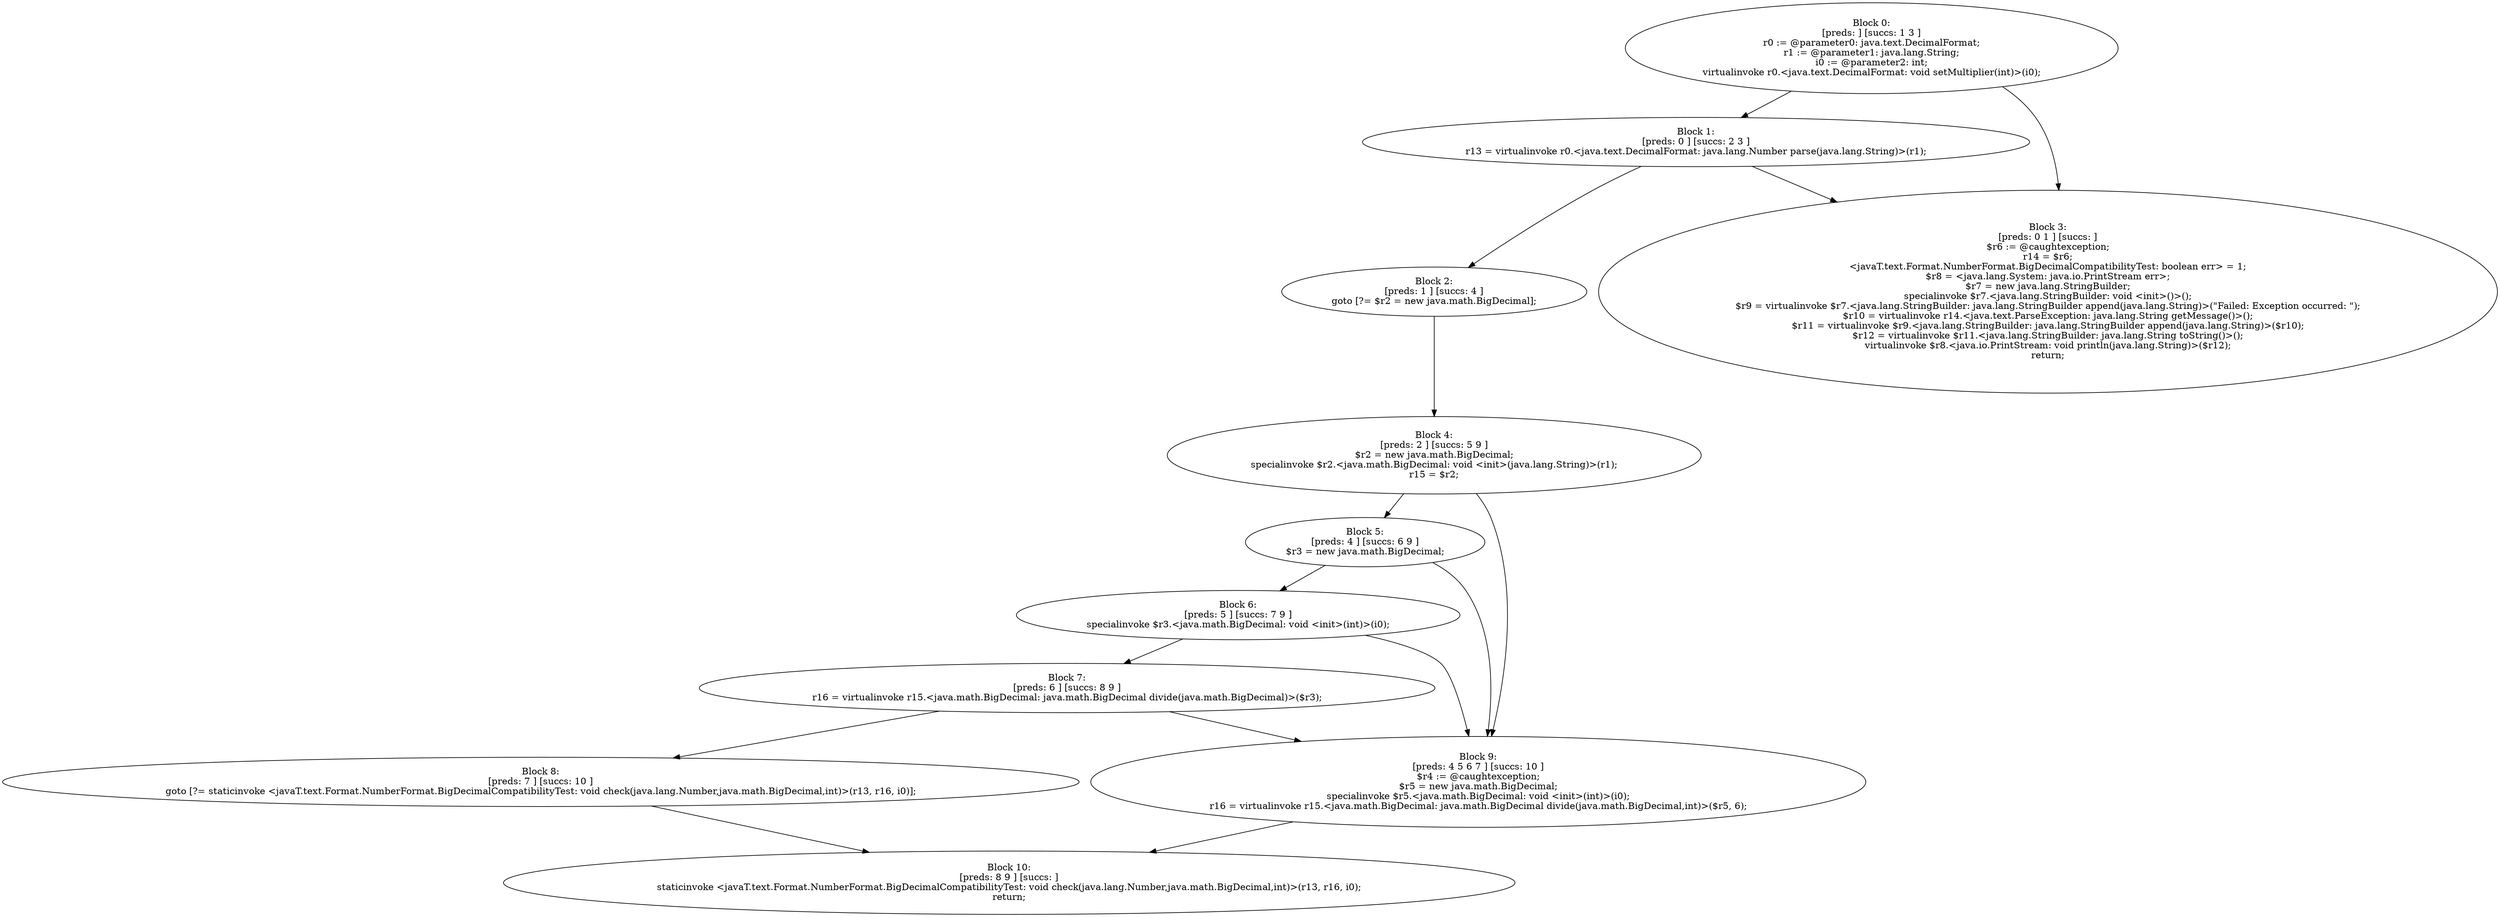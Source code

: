 digraph "unitGraph" {
    "Block 0:
[preds: ] [succs: 1 3 ]
r0 := @parameter0: java.text.DecimalFormat;
r1 := @parameter1: java.lang.String;
i0 := @parameter2: int;
virtualinvoke r0.<java.text.DecimalFormat: void setMultiplier(int)>(i0);
"
    "Block 1:
[preds: 0 ] [succs: 2 3 ]
r13 = virtualinvoke r0.<java.text.DecimalFormat: java.lang.Number parse(java.lang.String)>(r1);
"
    "Block 2:
[preds: 1 ] [succs: 4 ]
goto [?= $r2 = new java.math.BigDecimal];
"
    "Block 3:
[preds: 0 1 ] [succs: ]
$r6 := @caughtexception;
r14 = $r6;
<javaT.text.Format.NumberFormat.BigDecimalCompatibilityTest: boolean err> = 1;
$r8 = <java.lang.System: java.io.PrintStream err>;
$r7 = new java.lang.StringBuilder;
specialinvoke $r7.<java.lang.StringBuilder: void <init>()>();
$r9 = virtualinvoke $r7.<java.lang.StringBuilder: java.lang.StringBuilder append(java.lang.String)>(\"Failed: Exception occurred: \");
$r10 = virtualinvoke r14.<java.text.ParseException: java.lang.String getMessage()>();
$r11 = virtualinvoke $r9.<java.lang.StringBuilder: java.lang.StringBuilder append(java.lang.String)>($r10);
$r12 = virtualinvoke $r11.<java.lang.StringBuilder: java.lang.String toString()>();
virtualinvoke $r8.<java.io.PrintStream: void println(java.lang.String)>($r12);
return;
"
    "Block 4:
[preds: 2 ] [succs: 5 9 ]
$r2 = new java.math.BigDecimal;
specialinvoke $r2.<java.math.BigDecimal: void <init>(java.lang.String)>(r1);
r15 = $r2;
"
    "Block 5:
[preds: 4 ] [succs: 6 9 ]
$r3 = new java.math.BigDecimal;
"
    "Block 6:
[preds: 5 ] [succs: 7 9 ]
specialinvoke $r3.<java.math.BigDecimal: void <init>(int)>(i0);
"
    "Block 7:
[preds: 6 ] [succs: 8 9 ]
r16 = virtualinvoke r15.<java.math.BigDecimal: java.math.BigDecimal divide(java.math.BigDecimal)>($r3);
"
    "Block 8:
[preds: 7 ] [succs: 10 ]
goto [?= staticinvoke <javaT.text.Format.NumberFormat.BigDecimalCompatibilityTest: void check(java.lang.Number,java.math.BigDecimal,int)>(r13, r16, i0)];
"
    "Block 9:
[preds: 4 5 6 7 ] [succs: 10 ]
$r4 := @caughtexception;
$r5 = new java.math.BigDecimal;
specialinvoke $r5.<java.math.BigDecimal: void <init>(int)>(i0);
r16 = virtualinvoke r15.<java.math.BigDecimal: java.math.BigDecimal divide(java.math.BigDecimal,int)>($r5, 6);
"
    "Block 10:
[preds: 8 9 ] [succs: ]
staticinvoke <javaT.text.Format.NumberFormat.BigDecimalCompatibilityTest: void check(java.lang.Number,java.math.BigDecimal,int)>(r13, r16, i0);
return;
"
    "Block 0:
[preds: ] [succs: 1 3 ]
r0 := @parameter0: java.text.DecimalFormat;
r1 := @parameter1: java.lang.String;
i0 := @parameter2: int;
virtualinvoke r0.<java.text.DecimalFormat: void setMultiplier(int)>(i0);
"->"Block 1:
[preds: 0 ] [succs: 2 3 ]
r13 = virtualinvoke r0.<java.text.DecimalFormat: java.lang.Number parse(java.lang.String)>(r1);
";
    "Block 0:
[preds: ] [succs: 1 3 ]
r0 := @parameter0: java.text.DecimalFormat;
r1 := @parameter1: java.lang.String;
i0 := @parameter2: int;
virtualinvoke r0.<java.text.DecimalFormat: void setMultiplier(int)>(i0);
"->"Block 3:
[preds: 0 1 ] [succs: ]
$r6 := @caughtexception;
r14 = $r6;
<javaT.text.Format.NumberFormat.BigDecimalCompatibilityTest: boolean err> = 1;
$r8 = <java.lang.System: java.io.PrintStream err>;
$r7 = new java.lang.StringBuilder;
specialinvoke $r7.<java.lang.StringBuilder: void <init>()>();
$r9 = virtualinvoke $r7.<java.lang.StringBuilder: java.lang.StringBuilder append(java.lang.String)>(\"Failed: Exception occurred: \");
$r10 = virtualinvoke r14.<java.text.ParseException: java.lang.String getMessage()>();
$r11 = virtualinvoke $r9.<java.lang.StringBuilder: java.lang.StringBuilder append(java.lang.String)>($r10);
$r12 = virtualinvoke $r11.<java.lang.StringBuilder: java.lang.String toString()>();
virtualinvoke $r8.<java.io.PrintStream: void println(java.lang.String)>($r12);
return;
";
    "Block 1:
[preds: 0 ] [succs: 2 3 ]
r13 = virtualinvoke r0.<java.text.DecimalFormat: java.lang.Number parse(java.lang.String)>(r1);
"->"Block 2:
[preds: 1 ] [succs: 4 ]
goto [?= $r2 = new java.math.BigDecimal];
";
    "Block 1:
[preds: 0 ] [succs: 2 3 ]
r13 = virtualinvoke r0.<java.text.DecimalFormat: java.lang.Number parse(java.lang.String)>(r1);
"->"Block 3:
[preds: 0 1 ] [succs: ]
$r6 := @caughtexception;
r14 = $r6;
<javaT.text.Format.NumberFormat.BigDecimalCompatibilityTest: boolean err> = 1;
$r8 = <java.lang.System: java.io.PrintStream err>;
$r7 = new java.lang.StringBuilder;
specialinvoke $r7.<java.lang.StringBuilder: void <init>()>();
$r9 = virtualinvoke $r7.<java.lang.StringBuilder: java.lang.StringBuilder append(java.lang.String)>(\"Failed: Exception occurred: \");
$r10 = virtualinvoke r14.<java.text.ParseException: java.lang.String getMessage()>();
$r11 = virtualinvoke $r9.<java.lang.StringBuilder: java.lang.StringBuilder append(java.lang.String)>($r10);
$r12 = virtualinvoke $r11.<java.lang.StringBuilder: java.lang.String toString()>();
virtualinvoke $r8.<java.io.PrintStream: void println(java.lang.String)>($r12);
return;
";
    "Block 2:
[preds: 1 ] [succs: 4 ]
goto [?= $r2 = new java.math.BigDecimal];
"->"Block 4:
[preds: 2 ] [succs: 5 9 ]
$r2 = new java.math.BigDecimal;
specialinvoke $r2.<java.math.BigDecimal: void <init>(java.lang.String)>(r1);
r15 = $r2;
";
    "Block 4:
[preds: 2 ] [succs: 5 9 ]
$r2 = new java.math.BigDecimal;
specialinvoke $r2.<java.math.BigDecimal: void <init>(java.lang.String)>(r1);
r15 = $r2;
"->"Block 5:
[preds: 4 ] [succs: 6 9 ]
$r3 = new java.math.BigDecimal;
";
    "Block 4:
[preds: 2 ] [succs: 5 9 ]
$r2 = new java.math.BigDecimal;
specialinvoke $r2.<java.math.BigDecimal: void <init>(java.lang.String)>(r1);
r15 = $r2;
"->"Block 9:
[preds: 4 5 6 7 ] [succs: 10 ]
$r4 := @caughtexception;
$r5 = new java.math.BigDecimal;
specialinvoke $r5.<java.math.BigDecimal: void <init>(int)>(i0);
r16 = virtualinvoke r15.<java.math.BigDecimal: java.math.BigDecimal divide(java.math.BigDecimal,int)>($r5, 6);
";
    "Block 5:
[preds: 4 ] [succs: 6 9 ]
$r3 = new java.math.BigDecimal;
"->"Block 6:
[preds: 5 ] [succs: 7 9 ]
specialinvoke $r3.<java.math.BigDecimal: void <init>(int)>(i0);
";
    "Block 5:
[preds: 4 ] [succs: 6 9 ]
$r3 = new java.math.BigDecimal;
"->"Block 9:
[preds: 4 5 6 7 ] [succs: 10 ]
$r4 := @caughtexception;
$r5 = new java.math.BigDecimal;
specialinvoke $r5.<java.math.BigDecimal: void <init>(int)>(i0);
r16 = virtualinvoke r15.<java.math.BigDecimal: java.math.BigDecimal divide(java.math.BigDecimal,int)>($r5, 6);
";
    "Block 6:
[preds: 5 ] [succs: 7 9 ]
specialinvoke $r3.<java.math.BigDecimal: void <init>(int)>(i0);
"->"Block 7:
[preds: 6 ] [succs: 8 9 ]
r16 = virtualinvoke r15.<java.math.BigDecimal: java.math.BigDecimal divide(java.math.BigDecimal)>($r3);
";
    "Block 6:
[preds: 5 ] [succs: 7 9 ]
specialinvoke $r3.<java.math.BigDecimal: void <init>(int)>(i0);
"->"Block 9:
[preds: 4 5 6 7 ] [succs: 10 ]
$r4 := @caughtexception;
$r5 = new java.math.BigDecimal;
specialinvoke $r5.<java.math.BigDecimal: void <init>(int)>(i0);
r16 = virtualinvoke r15.<java.math.BigDecimal: java.math.BigDecimal divide(java.math.BigDecimal,int)>($r5, 6);
";
    "Block 7:
[preds: 6 ] [succs: 8 9 ]
r16 = virtualinvoke r15.<java.math.BigDecimal: java.math.BigDecimal divide(java.math.BigDecimal)>($r3);
"->"Block 8:
[preds: 7 ] [succs: 10 ]
goto [?= staticinvoke <javaT.text.Format.NumberFormat.BigDecimalCompatibilityTest: void check(java.lang.Number,java.math.BigDecimal,int)>(r13, r16, i0)];
";
    "Block 7:
[preds: 6 ] [succs: 8 9 ]
r16 = virtualinvoke r15.<java.math.BigDecimal: java.math.BigDecimal divide(java.math.BigDecimal)>($r3);
"->"Block 9:
[preds: 4 5 6 7 ] [succs: 10 ]
$r4 := @caughtexception;
$r5 = new java.math.BigDecimal;
specialinvoke $r5.<java.math.BigDecimal: void <init>(int)>(i0);
r16 = virtualinvoke r15.<java.math.BigDecimal: java.math.BigDecimal divide(java.math.BigDecimal,int)>($r5, 6);
";
    "Block 8:
[preds: 7 ] [succs: 10 ]
goto [?= staticinvoke <javaT.text.Format.NumberFormat.BigDecimalCompatibilityTest: void check(java.lang.Number,java.math.BigDecimal,int)>(r13, r16, i0)];
"->"Block 10:
[preds: 8 9 ] [succs: ]
staticinvoke <javaT.text.Format.NumberFormat.BigDecimalCompatibilityTest: void check(java.lang.Number,java.math.BigDecimal,int)>(r13, r16, i0);
return;
";
    "Block 9:
[preds: 4 5 6 7 ] [succs: 10 ]
$r4 := @caughtexception;
$r5 = new java.math.BigDecimal;
specialinvoke $r5.<java.math.BigDecimal: void <init>(int)>(i0);
r16 = virtualinvoke r15.<java.math.BigDecimal: java.math.BigDecimal divide(java.math.BigDecimal,int)>($r5, 6);
"->"Block 10:
[preds: 8 9 ] [succs: ]
staticinvoke <javaT.text.Format.NumberFormat.BigDecimalCompatibilityTest: void check(java.lang.Number,java.math.BigDecimal,int)>(r13, r16, i0);
return;
";
}
